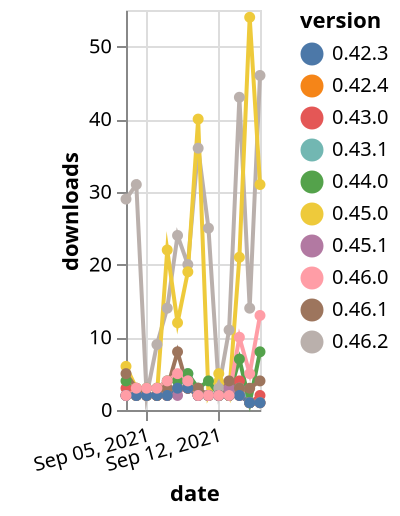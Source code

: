 {"$schema": "https://vega.github.io/schema/vega-lite/v5.json", "description": "A simple bar chart with embedded data.", "data": {"values": [{"date": "2021-09-03", "total": 9282, "delta": 3, "version": "0.43.0"}, {"date": "2021-09-04", "total": 9284, "delta": 2, "version": "0.43.0"}, {"date": "2021-09-05", "total": 9286, "delta": 2, "version": "0.43.0"}, {"date": "2021-09-06", "total": 9288, "delta": 2, "version": "0.43.0"}, {"date": "2021-09-07", "total": 9290, "delta": 2, "version": "0.43.0"}, {"date": "2021-09-08", "total": 9293, "delta": 3, "version": "0.43.0"}, {"date": "2021-09-09", "total": 9296, "delta": 3, "version": "0.43.0"}, {"date": "2021-09-10", "total": 9298, "delta": 2, "version": "0.43.0"}, {"date": "2021-09-11", "total": 9300, "delta": 2, "version": "0.43.0"}, {"date": "2021-09-12", "total": 9302, "delta": 2, "version": "0.43.0"}, {"date": "2021-09-13", "total": 9304, "delta": 2, "version": "0.43.0"}, {"date": "2021-09-14", "total": 9308, "delta": 4, "version": "0.43.0"}, {"date": "2021-09-15", "total": 9309, "delta": 1, "version": "0.43.0"}, {"date": "2021-09-16", "total": 9311, "delta": 2, "version": "0.43.0"}, {"date": "2021-09-03", "total": 8074, "delta": 2, "version": "0.43.1"}, {"date": "2021-09-04", "total": 8076, "delta": 2, "version": "0.43.1"}, {"date": "2021-09-05", "total": 8078, "delta": 2, "version": "0.43.1"}, {"date": "2021-09-06", "total": 8080, "delta": 2, "version": "0.43.1"}, {"date": "2021-09-07", "total": 8082, "delta": 2, "version": "0.43.1"}, {"date": "2021-09-08", "total": 8085, "delta": 3, "version": "0.43.1"}, {"date": "2021-09-09", "total": 8090, "delta": 5, "version": "0.43.1"}, {"date": "2021-09-10", "total": 8092, "delta": 2, "version": "0.43.1"}, {"date": "2021-09-11", "total": 8094, "delta": 2, "version": "0.43.1"}, {"date": "2021-09-12", "total": 8096, "delta": 2, "version": "0.43.1"}, {"date": "2021-09-13", "total": 8098, "delta": 2, "version": "0.43.1"}, {"date": "2021-09-14", "total": 8101, "delta": 3, "version": "0.43.1"}, {"date": "2021-09-15", "total": 8102, "delta": 1, "version": "0.43.1"}, {"date": "2021-09-16", "total": 8103, "delta": 1, "version": "0.43.1"}, {"date": "2021-09-03", "total": 10860, "delta": 29, "version": "0.46.2"}, {"date": "2021-09-04", "total": 10891, "delta": 31, "version": "0.46.2"}, {"date": "2021-09-05", "total": 10893, "delta": 2, "version": "0.46.2"}, {"date": "2021-09-06", "total": 10902, "delta": 9, "version": "0.46.2"}, {"date": "2021-09-07", "total": 10916, "delta": 14, "version": "0.46.2"}, {"date": "2021-09-08", "total": 10940, "delta": 24, "version": "0.46.2"}, {"date": "2021-09-09", "total": 10960, "delta": 20, "version": "0.46.2"}, {"date": "2021-09-10", "total": 10996, "delta": 36, "version": "0.46.2"}, {"date": "2021-09-11", "total": 11021, "delta": 25, "version": "0.46.2"}, {"date": "2021-09-12", "total": 11024, "delta": 3, "version": "0.46.2"}, {"date": "2021-09-13", "total": 11035, "delta": 11, "version": "0.46.2"}, {"date": "2021-09-14", "total": 11078, "delta": 43, "version": "0.46.2"}, {"date": "2021-09-15", "total": 11092, "delta": 14, "version": "0.46.2"}, {"date": "2021-09-16", "total": 11138, "delta": 46, "version": "0.46.2"}, {"date": "2021-09-03", "total": 15796, "delta": 6, "version": "0.45.0"}, {"date": "2021-09-04", "total": 15799, "delta": 3, "version": "0.45.0"}, {"date": "2021-09-05", "total": 15801, "delta": 2, "version": "0.45.0"}, {"date": "2021-09-06", "total": 15803, "delta": 2, "version": "0.45.0"}, {"date": "2021-09-07", "total": 15825, "delta": 22, "version": "0.45.0"}, {"date": "2021-09-08", "total": 15837, "delta": 12, "version": "0.45.0"}, {"date": "2021-09-09", "total": 15856, "delta": 19, "version": "0.45.0"}, {"date": "2021-09-10", "total": 15896, "delta": 40, "version": "0.45.0"}, {"date": "2021-09-11", "total": 15898, "delta": 2, "version": "0.45.0"}, {"date": "2021-09-12", "total": 15903, "delta": 5, "version": "0.45.0"}, {"date": "2021-09-13", "total": 15905, "delta": 2, "version": "0.45.0"}, {"date": "2021-09-14", "total": 15926, "delta": 21, "version": "0.45.0"}, {"date": "2021-09-15", "total": 15980, "delta": 54, "version": "0.45.0"}, {"date": "2021-09-16", "total": 16011, "delta": 31, "version": "0.45.0"}, {"date": "2021-09-03", "total": 3242, "delta": 2, "version": "0.42.4"}, {"date": "2021-09-04", "total": 3244, "delta": 2, "version": "0.42.4"}, {"date": "2021-09-05", "total": 3246, "delta": 2, "version": "0.42.4"}, {"date": "2021-09-06", "total": 3248, "delta": 2, "version": "0.42.4"}, {"date": "2021-09-07", "total": 3250, "delta": 2, "version": "0.42.4"}, {"date": "2021-09-08", "total": 3253, "delta": 3, "version": "0.42.4"}, {"date": "2021-09-09", "total": 3256, "delta": 3, "version": "0.42.4"}, {"date": "2021-09-10", "total": 3258, "delta": 2, "version": "0.42.4"}, {"date": "2021-09-11", "total": 3260, "delta": 2, "version": "0.42.4"}, {"date": "2021-09-12", "total": 3262, "delta": 2, "version": "0.42.4"}, {"date": "2021-09-13", "total": 3264, "delta": 2, "version": "0.42.4"}, {"date": "2021-09-14", "total": 3266, "delta": 2, "version": "0.42.4"}, {"date": "2021-09-15", "total": 3267, "delta": 1, "version": "0.42.4"}, {"date": "2021-09-16", "total": 3268, "delta": 1, "version": "0.42.4"}, {"date": "2021-09-03", "total": 10031, "delta": 4, "version": "0.44.0"}, {"date": "2021-09-04", "total": 10033, "delta": 2, "version": "0.44.0"}, {"date": "2021-09-05", "total": 10036, "delta": 3, "version": "0.44.0"}, {"date": "2021-09-06", "total": 10039, "delta": 3, "version": "0.44.0"}, {"date": "2021-09-07", "total": 10043, "delta": 4, "version": "0.44.0"}, {"date": "2021-09-08", "total": 10047, "delta": 4, "version": "0.44.0"}, {"date": "2021-09-09", "total": 10052, "delta": 5, "version": "0.44.0"}, {"date": "2021-09-10", "total": 10055, "delta": 3, "version": "0.44.0"}, {"date": "2021-09-11", "total": 10059, "delta": 4, "version": "0.44.0"}, {"date": "2021-09-12", "total": 10061, "delta": 2, "version": "0.44.0"}, {"date": "2021-09-13", "total": 10063, "delta": 2, "version": "0.44.0"}, {"date": "2021-09-14", "total": 10070, "delta": 7, "version": "0.44.0"}, {"date": "2021-09-15", "total": 10071, "delta": 1, "version": "0.44.0"}, {"date": "2021-09-16", "total": 10079, "delta": 8, "version": "0.44.0"}, {"date": "2021-09-03", "total": 2993, "delta": 2, "version": "0.45.1"}, {"date": "2021-09-04", "total": 2995, "delta": 2, "version": "0.45.1"}, {"date": "2021-09-05", "total": 2997, "delta": 2, "version": "0.45.1"}, {"date": "2021-09-06", "total": 2999, "delta": 2, "version": "0.45.1"}, {"date": "2021-09-07", "total": 3001, "delta": 2, "version": "0.45.1"}, {"date": "2021-09-08", "total": 3003, "delta": 2, "version": "0.45.1"}, {"date": "2021-09-09", "total": 3007, "delta": 4, "version": "0.45.1"}, {"date": "2021-09-10", "total": 3009, "delta": 2, "version": "0.45.1"}, {"date": "2021-09-11", "total": 3011, "delta": 2, "version": "0.45.1"}, {"date": "2021-09-12", "total": 3013, "delta": 2, "version": "0.45.1"}, {"date": "2021-09-13", "total": 3016, "delta": 3, "version": "0.45.1"}, {"date": "2021-09-14", "total": 3018, "delta": 2, "version": "0.45.1"}, {"date": "2021-09-15", "total": 3019, "delta": 1, "version": "0.45.1"}, {"date": "2021-09-16", "total": 3020, "delta": 1, "version": "0.45.1"}, {"date": "2021-09-03", "total": 2920, "delta": 5, "version": "0.46.1"}, {"date": "2021-09-04", "total": 2923, "delta": 3, "version": "0.46.1"}, {"date": "2021-09-05", "total": 2925, "delta": 2, "version": "0.46.1"}, {"date": "2021-09-06", "total": 2927, "delta": 2, "version": "0.46.1"}, {"date": "2021-09-07", "total": 2930, "delta": 3, "version": "0.46.1"}, {"date": "2021-09-08", "total": 2938, "delta": 8, "version": "0.46.1"}, {"date": "2021-09-09", "total": 2941, "delta": 3, "version": "0.46.1"}, {"date": "2021-09-10", "total": 2944, "delta": 3, "version": "0.46.1"}, {"date": "2021-09-11", "total": 2946, "delta": 2, "version": "0.46.1"}, {"date": "2021-09-12", "total": 2948, "delta": 2, "version": "0.46.1"}, {"date": "2021-09-13", "total": 2952, "delta": 4, "version": "0.46.1"}, {"date": "2021-09-14", "total": 2955, "delta": 3, "version": "0.46.1"}, {"date": "2021-09-15", "total": 2958, "delta": 3, "version": "0.46.1"}, {"date": "2021-09-16", "total": 2962, "delta": 4, "version": "0.46.1"}, {"date": "2021-09-03", "total": 2940, "delta": 2, "version": "0.42.3"}, {"date": "2021-09-04", "total": 2942, "delta": 2, "version": "0.42.3"}, {"date": "2021-09-05", "total": 2944, "delta": 2, "version": "0.42.3"}, {"date": "2021-09-06", "total": 2946, "delta": 2, "version": "0.42.3"}, {"date": "2021-09-07", "total": 2948, "delta": 2, "version": "0.42.3"}, {"date": "2021-09-08", "total": 2951, "delta": 3, "version": "0.42.3"}, {"date": "2021-09-09", "total": 2954, "delta": 3, "version": "0.42.3"}, {"date": "2021-09-10", "total": 2956, "delta": 2, "version": "0.42.3"}, {"date": "2021-09-11", "total": 2958, "delta": 2, "version": "0.42.3"}, {"date": "2021-09-12", "total": 2960, "delta": 2, "version": "0.42.3"}, {"date": "2021-09-13", "total": 2962, "delta": 2, "version": "0.42.3"}, {"date": "2021-09-14", "total": 2964, "delta": 2, "version": "0.42.3"}, {"date": "2021-09-15", "total": 2965, "delta": 1, "version": "0.42.3"}, {"date": "2021-09-16", "total": 2966, "delta": 1, "version": "0.42.3"}, {"date": "2021-09-03", "total": 22278, "delta": 2, "version": "0.46.0"}, {"date": "2021-09-04", "total": 22281, "delta": 3, "version": "0.46.0"}, {"date": "2021-09-05", "total": 22284, "delta": 3, "version": "0.46.0"}, {"date": "2021-09-06", "total": 22287, "delta": 3, "version": "0.46.0"}, {"date": "2021-09-07", "total": 22291, "delta": 4, "version": "0.46.0"}, {"date": "2021-09-08", "total": 22296, "delta": 5, "version": "0.46.0"}, {"date": "2021-09-09", "total": 22300, "delta": 4, "version": "0.46.0"}, {"date": "2021-09-10", "total": 22302, "delta": 2, "version": "0.46.0"}, {"date": "2021-09-11", "total": 22304, "delta": 2, "version": "0.46.0"}, {"date": "2021-09-12", "total": 22306, "delta": 2, "version": "0.46.0"}, {"date": "2021-09-13", "total": 22308, "delta": 2, "version": "0.46.0"}, {"date": "2021-09-14", "total": 22318, "delta": 10, "version": "0.46.0"}, {"date": "2021-09-15", "total": 22323, "delta": 5, "version": "0.46.0"}, {"date": "2021-09-16", "total": 22336, "delta": 13, "version": "0.46.0"}]}, "width": "container", "mark": {"type": "line", "point": {"filled": true}}, "encoding": {"x": {"field": "date", "type": "temporal", "timeUnit": "yearmonthdate", "title": "date", "axis": {"labelAngle": -15}}, "y": {"field": "delta", "type": "quantitative", "title": "downloads"}, "color": {"field": "version", "type": "nominal"}, "tooltip": {"field": "delta"}}}